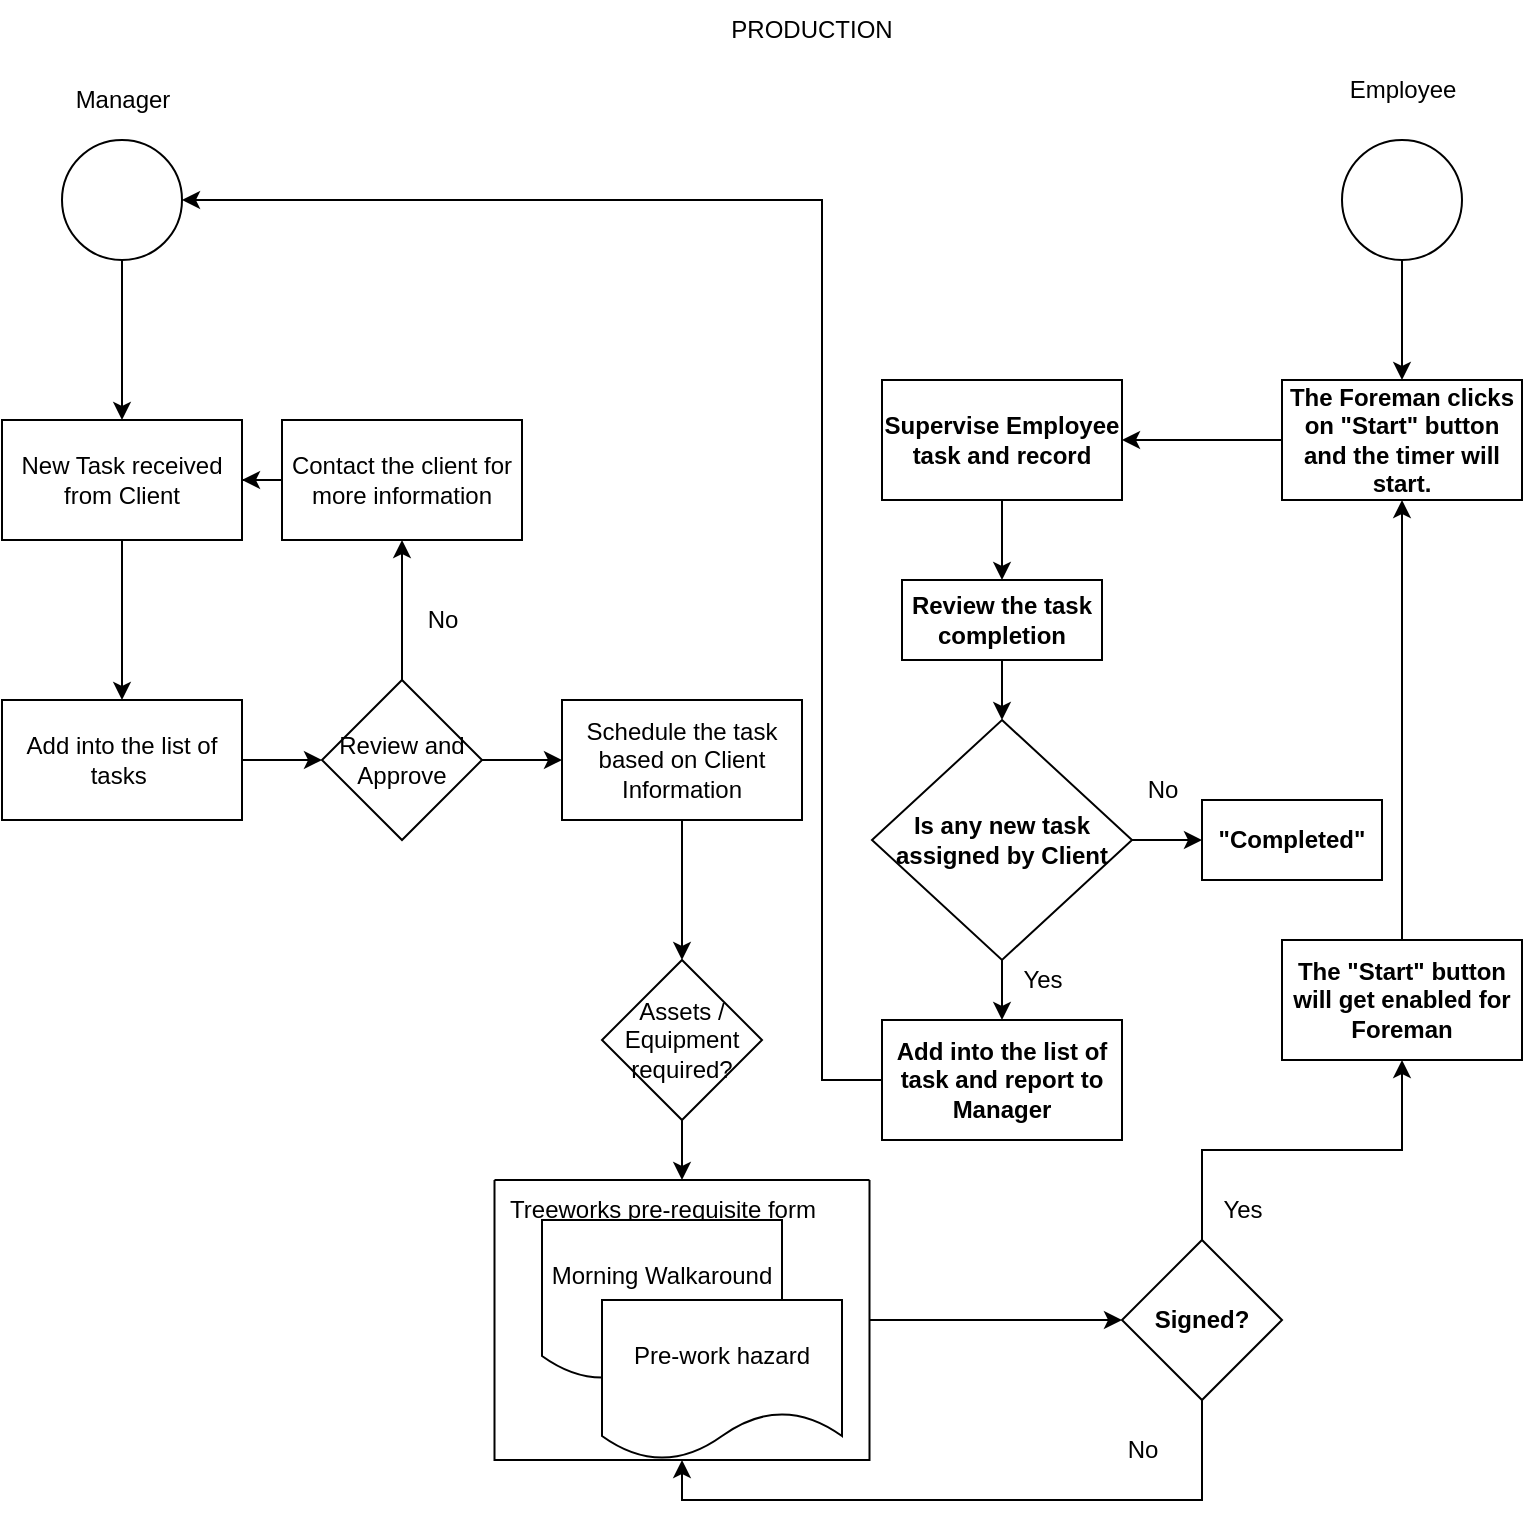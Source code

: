 <mxfile version="20.2.0" type="github"><diagram id="9QuGMYAk8SUEJPtMYbKh" name="Page-1"><mxGraphModel dx="1038" dy="1647" grid="1" gridSize="10" guides="1" tooltips="1" connect="1" arrows="1" fold="1" page="1" pageScale="1" pageWidth="850" pageHeight="1100" math="0" shadow="0"><root><mxCell id="0"/><mxCell id="1" parent="0"/><mxCell id="diL7fi5ULWFbK5fQ8rIv-11" value="" style="edgeStyle=orthogonalEdgeStyle;rounded=0;orthogonalLoop=1;jettySize=auto;html=1;" edge="1" parent="1" source="diL7fi5ULWFbK5fQ8rIv-1" target="diL7fi5ULWFbK5fQ8rIv-10"><mxGeometry relative="1" as="geometry"/></mxCell><mxCell id="diL7fi5ULWFbK5fQ8rIv-1" value="" style="ellipse;whiteSpace=wrap;html=1;aspect=fixed;" vertex="1" parent="1"><mxGeometry x="170" y="40" width="60" height="60" as="geometry"/></mxCell><mxCell id="diL7fi5ULWFbK5fQ8rIv-40" style="edgeStyle=orthogonalEdgeStyle;rounded=0;orthogonalLoop=1;jettySize=auto;html=1;entryX=0.5;entryY=0;entryDx=0;entryDy=0;" edge="1" parent="1" source="diL7fi5ULWFbK5fQ8rIv-2" target="diL7fi5ULWFbK5fQ8rIv-38"><mxGeometry relative="1" as="geometry"/></mxCell><mxCell id="diL7fi5ULWFbK5fQ8rIv-2" value="" style="ellipse;whiteSpace=wrap;html=1;aspect=fixed;" vertex="1" parent="1"><mxGeometry x="810" y="40" width="60" height="60" as="geometry"/></mxCell><mxCell id="diL7fi5ULWFbK5fQ8rIv-3" value="PRODUCTION" style="text;html=1;strokeColor=none;fillColor=none;align=center;verticalAlign=middle;whiteSpace=wrap;rounded=0;" vertex="1" parent="1"><mxGeometry x="480" y="-30" width="130" height="30" as="geometry"/></mxCell><mxCell id="diL7fi5ULWFbK5fQ8rIv-13" value="" style="edgeStyle=orthogonalEdgeStyle;rounded=0;orthogonalLoop=1;jettySize=auto;html=1;" edge="1" parent="1" source="diL7fi5ULWFbK5fQ8rIv-10" target="diL7fi5ULWFbK5fQ8rIv-12"><mxGeometry relative="1" as="geometry"/></mxCell><mxCell id="diL7fi5ULWFbK5fQ8rIv-10" value="New Task received from Client" style="whiteSpace=wrap;html=1;" vertex="1" parent="1"><mxGeometry x="140" y="180" width="120" height="60" as="geometry"/></mxCell><mxCell id="diL7fi5ULWFbK5fQ8rIv-15" value="" style="edgeStyle=orthogonalEdgeStyle;rounded=0;orthogonalLoop=1;jettySize=auto;html=1;" edge="1" parent="1" source="diL7fi5ULWFbK5fQ8rIv-12" target="diL7fi5ULWFbK5fQ8rIv-14"><mxGeometry relative="1" as="geometry"/></mxCell><mxCell id="diL7fi5ULWFbK5fQ8rIv-12" value="Add into the list of tasks&amp;nbsp;" style="whiteSpace=wrap;html=1;" vertex="1" parent="1"><mxGeometry x="140" y="320" width="120" height="60" as="geometry"/></mxCell><mxCell id="diL7fi5ULWFbK5fQ8rIv-17" value="" style="edgeStyle=orthogonalEdgeStyle;rounded=0;orthogonalLoop=1;jettySize=auto;html=1;" edge="1" parent="1" source="diL7fi5ULWFbK5fQ8rIv-14" target="diL7fi5ULWFbK5fQ8rIv-16"><mxGeometry relative="1" as="geometry"/></mxCell><mxCell id="diL7fi5ULWFbK5fQ8rIv-21" value="" style="edgeStyle=orthogonalEdgeStyle;rounded=0;orthogonalLoop=1;jettySize=auto;html=1;" edge="1" parent="1" source="diL7fi5ULWFbK5fQ8rIv-14" target="diL7fi5ULWFbK5fQ8rIv-20"><mxGeometry relative="1" as="geometry"/></mxCell><mxCell id="diL7fi5ULWFbK5fQ8rIv-14" value="Review and Approve" style="rhombus;whiteSpace=wrap;html=1;" vertex="1" parent="1"><mxGeometry x="300" y="310" width="80" height="80" as="geometry"/></mxCell><mxCell id="diL7fi5ULWFbK5fQ8rIv-19" style="edgeStyle=orthogonalEdgeStyle;rounded=0;orthogonalLoop=1;jettySize=auto;html=1;" edge="1" parent="1" source="diL7fi5ULWFbK5fQ8rIv-16" target="diL7fi5ULWFbK5fQ8rIv-10"><mxGeometry relative="1" as="geometry"/></mxCell><mxCell id="diL7fi5ULWFbK5fQ8rIv-16" value="Contact the client for more information" style="whiteSpace=wrap;html=1;" vertex="1" parent="1"><mxGeometry x="280" y="180" width="120" height="60" as="geometry"/></mxCell><mxCell id="diL7fi5ULWFbK5fQ8rIv-18" value="No" style="text;html=1;align=center;verticalAlign=middle;resizable=0;points=[];autosize=1;strokeColor=none;fillColor=none;" vertex="1" parent="1"><mxGeometry x="340" y="265" width="40" height="30" as="geometry"/></mxCell><mxCell id="diL7fi5ULWFbK5fQ8rIv-23" value="" style="edgeStyle=orthogonalEdgeStyle;rounded=0;orthogonalLoop=1;jettySize=auto;html=1;" edge="1" parent="1" source="diL7fi5ULWFbK5fQ8rIv-20" target="diL7fi5ULWFbK5fQ8rIv-22"><mxGeometry relative="1" as="geometry"/></mxCell><mxCell id="diL7fi5ULWFbK5fQ8rIv-20" value="Schedule the task based on Client Information" style="whiteSpace=wrap;html=1;" vertex="1" parent="1"><mxGeometry x="420" y="320" width="120" height="60" as="geometry"/></mxCell><mxCell id="diL7fi5ULWFbK5fQ8rIv-30" style="edgeStyle=orthogonalEdgeStyle;rounded=0;orthogonalLoop=1;jettySize=auto;html=1;entryX=0.5;entryY=0;entryDx=0;entryDy=0;" edge="1" parent="1" source="diL7fi5ULWFbK5fQ8rIv-22" target="diL7fi5ULWFbK5fQ8rIv-29"><mxGeometry relative="1" as="geometry"/></mxCell><mxCell id="diL7fi5ULWFbK5fQ8rIv-22" value="Assets / Equipment required?" style="rhombus;whiteSpace=wrap;html=1;" vertex="1" parent="1"><mxGeometry x="440" y="450" width="80" height="80" as="geometry"/></mxCell><mxCell id="diL7fi5ULWFbK5fQ8rIv-33" value="" style="edgeStyle=orthogonalEdgeStyle;rounded=0;orthogonalLoop=1;jettySize=auto;html=1;" edge="1" parent="1" source="diL7fi5ULWFbK5fQ8rIv-29" target="diL7fi5ULWFbK5fQ8rIv-32"><mxGeometry relative="1" as="geometry"/></mxCell><mxCell id="diL7fi5ULWFbK5fQ8rIv-29" value="" style="swimlane;startSize=0;" vertex="1" parent="1"><mxGeometry x="386.25" y="560" width="187.5" height="140" as="geometry"/></mxCell><mxCell id="diL7fi5ULWFbK5fQ8rIv-31" value="Treeworks pre-requisite form" style="text;html=1;align=center;verticalAlign=middle;resizable=0;points=[];autosize=1;strokeColor=none;fillColor=none;" vertex="1" parent="diL7fi5ULWFbK5fQ8rIv-29"><mxGeometry x="-6.25" width="180" height="30" as="geometry"/></mxCell><mxCell id="diL7fi5ULWFbK5fQ8rIv-27" value="Morning Walkaround" style="shape=document;whiteSpace=wrap;html=1;boundedLbl=1;" vertex="1" parent="diL7fi5ULWFbK5fQ8rIv-29"><mxGeometry x="23.75" y="20" width="120" height="80" as="geometry"/></mxCell><mxCell id="diL7fi5ULWFbK5fQ8rIv-26" value="Pre-work hazard" style="shape=document;whiteSpace=wrap;html=1;boundedLbl=1;" vertex="1" parent="diL7fi5ULWFbK5fQ8rIv-29"><mxGeometry x="53.75" y="60" width="120" height="80" as="geometry"/></mxCell><mxCell id="diL7fi5ULWFbK5fQ8rIv-34" style="edgeStyle=orthogonalEdgeStyle;rounded=0;orthogonalLoop=1;jettySize=auto;html=1;entryX=0.5;entryY=1;entryDx=0;entryDy=0;" edge="1" parent="1" source="diL7fi5ULWFbK5fQ8rIv-32" target="diL7fi5ULWFbK5fQ8rIv-29"><mxGeometry relative="1" as="geometry"><Array as="points"><mxPoint x="740" y="720"/><mxPoint x="480" y="720"/></Array></mxGeometry></mxCell><mxCell id="diL7fi5ULWFbK5fQ8rIv-37" value="" style="edgeStyle=orthogonalEdgeStyle;rounded=0;orthogonalLoop=1;jettySize=auto;html=1;" edge="1" parent="1" source="diL7fi5ULWFbK5fQ8rIv-32" target="diL7fi5ULWFbK5fQ8rIv-36"><mxGeometry relative="1" as="geometry"/></mxCell><mxCell id="diL7fi5ULWFbK5fQ8rIv-32" value="Signed?" style="rhombus;whiteSpace=wrap;html=1;fontStyle=1;startSize=0;" vertex="1" parent="1"><mxGeometry x="700" y="590" width="80" height="80" as="geometry"/></mxCell><mxCell id="diL7fi5ULWFbK5fQ8rIv-35" value="No" style="text;html=1;align=center;verticalAlign=middle;resizable=0;points=[];autosize=1;strokeColor=none;fillColor=none;" vertex="1" parent="1"><mxGeometry x="690" y="680" width="40" height="30" as="geometry"/></mxCell><mxCell id="diL7fi5ULWFbK5fQ8rIv-39" value="" style="edgeStyle=orthogonalEdgeStyle;rounded=0;orthogonalLoop=1;jettySize=auto;html=1;" edge="1" parent="1" source="diL7fi5ULWFbK5fQ8rIv-36" target="diL7fi5ULWFbK5fQ8rIv-38"><mxGeometry relative="1" as="geometry"/></mxCell><mxCell id="diL7fi5ULWFbK5fQ8rIv-36" value="The &quot;Start&quot; button will get enabled for Foreman" style="whiteSpace=wrap;html=1;fontStyle=1;startSize=0;" vertex="1" parent="1"><mxGeometry x="780" y="440" width="120" height="60" as="geometry"/></mxCell><mxCell id="diL7fi5ULWFbK5fQ8rIv-42" value="" style="edgeStyle=orthogonalEdgeStyle;rounded=0;orthogonalLoop=1;jettySize=auto;html=1;" edge="1" parent="1" source="diL7fi5ULWFbK5fQ8rIv-38" target="diL7fi5ULWFbK5fQ8rIv-41"><mxGeometry relative="1" as="geometry"/></mxCell><mxCell id="diL7fi5ULWFbK5fQ8rIv-38" value="The Foreman clicks on &quot;Start&quot; button and the timer will start." style="whiteSpace=wrap;html=1;fontStyle=1;startSize=0;" vertex="1" parent="1"><mxGeometry x="780" y="160" width="120" height="60" as="geometry"/></mxCell><mxCell id="diL7fi5ULWFbK5fQ8rIv-44" value="" style="edgeStyle=orthogonalEdgeStyle;rounded=0;orthogonalLoop=1;jettySize=auto;html=1;" edge="1" parent="1" source="diL7fi5ULWFbK5fQ8rIv-41" target="diL7fi5ULWFbK5fQ8rIv-43"><mxGeometry relative="1" as="geometry"/></mxCell><mxCell id="diL7fi5ULWFbK5fQ8rIv-41" value="Supervise Employee task and record" style="whiteSpace=wrap;html=1;fontStyle=1;startSize=0;" vertex="1" parent="1"><mxGeometry x="580" y="160" width="120" height="60" as="geometry"/></mxCell><mxCell id="diL7fi5ULWFbK5fQ8rIv-46" value="" style="edgeStyle=orthogonalEdgeStyle;rounded=0;orthogonalLoop=1;jettySize=auto;html=1;" edge="1" parent="1" source="diL7fi5ULWFbK5fQ8rIv-43" target="diL7fi5ULWFbK5fQ8rIv-45"><mxGeometry relative="1" as="geometry"/></mxCell><mxCell id="diL7fi5ULWFbK5fQ8rIv-43" value="Review the task completion" style="whiteSpace=wrap;html=1;fontStyle=1;startSize=0;" vertex="1" parent="1"><mxGeometry x="590" y="260" width="100" height="40" as="geometry"/></mxCell><mxCell id="diL7fi5ULWFbK5fQ8rIv-50" value="" style="edgeStyle=orthogonalEdgeStyle;rounded=0;orthogonalLoop=1;jettySize=auto;html=1;" edge="1" parent="1" source="diL7fi5ULWFbK5fQ8rIv-45" target="diL7fi5ULWFbK5fQ8rIv-49"><mxGeometry relative="1" as="geometry"/></mxCell><mxCell id="diL7fi5ULWFbK5fQ8rIv-52" value="" style="edgeStyle=orthogonalEdgeStyle;rounded=0;orthogonalLoop=1;jettySize=auto;html=1;" edge="1" parent="1" source="diL7fi5ULWFbK5fQ8rIv-45" target="diL7fi5ULWFbK5fQ8rIv-51"><mxGeometry relative="1" as="geometry"/></mxCell><mxCell id="diL7fi5ULWFbK5fQ8rIv-45" value="Is any new task assigned by Client" style="rhombus;whiteSpace=wrap;html=1;fontStyle=1;startSize=0;" vertex="1" parent="1"><mxGeometry x="575" y="330" width="130" height="120" as="geometry"/></mxCell><mxCell id="diL7fi5ULWFbK5fQ8rIv-57" style="edgeStyle=orthogonalEdgeStyle;rounded=0;orthogonalLoop=1;jettySize=auto;html=1;entryX=1;entryY=0.5;entryDx=0;entryDy=0;" edge="1" parent="1" source="diL7fi5ULWFbK5fQ8rIv-49" target="diL7fi5ULWFbK5fQ8rIv-1"><mxGeometry relative="1" as="geometry"><Array as="points"><mxPoint x="550" y="510"/><mxPoint x="550" y="70"/></Array></mxGeometry></mxCell><mxCell id="diL7fi5ULWFbK5fQ8rIv-49" value="Add into the list of task and report to Manager" style="whiteSpace=wrap;html=1;fontStyle=1;startSize=0;" vertex="1" parent="1"><mxGeometry x="580" y="480" width="120" height="60" as="geometry"/></mxCell><mxCell id="diL7fi5ULWFbK5fQ8rIv-51" value="&quot;Completed&quot;" style="whiteSpace=wrap;html=1;fontStyle=1;startSize=0;" vertex="1" parent="1"><mxGeometry x="740" y="370" width="90" height="40" as="geometry"/></mxCell><mxCell id="diL7fi5ULWFbK5fQ8rIv-53" value="Manager" style="text;html=1;align=center;verticalAlign=middle;resizable=0;points=[];autosize=1;strokeColor=none;fillColor=none;" vertex="1" parent="1"><mxGeometry x="165" y="5" width="70" height="30" as="geometry"/></mxCell><mxCell id="diL7fi5ULWFbK5fQ8rIv-54" value="Employee" style="text;html=1;align=center;verticalAlign=middle;resizable=0;points=[];autosize=1;strokeColor=none;fillColor=none;" vertex="1" parent="1"><mxGeometry x="800" width="80" height="30" as="geometry"/></mxCell><mxCell id="diL7fi5ULWFbK5fQ8rIv-55" value="No" style="text;html=1;align=center;verticalAlign=middle;resizable=0;points=[];autosize=1;strokeColor=none;fillColor=none;" vertex="1" parent="1"><mxGeometry x="700" y="350" width="40" height="30" as="geometry"/></mxCell><mxCell id="diL7fi5ULWFbK5fQ8rIv-56" value="Yes" style="text;html=1;align=center;verticalAlign=middle;resizable=0;points=[];autosize=1;strokeColor=none;fillColor=none;" vertex="1" parent="1"><mxGeometry x="640" y="445" width="40" height="30" as="geometry"/></mxCell><mxCell id="diL7fi5ULWFbK5fQ8rIv-58" value="Yes" style="text;html=1;align=center;verticalAlign=middle;resizable=0;points=[];autosize=1;strokeColor=none;fillColor=none;" vertex="1" parent="1"><mxGeometry x="740" y="560" width="40" height="30" as="geometry"/></mxCell></root></mxGraphModel></diagram></mxfile>